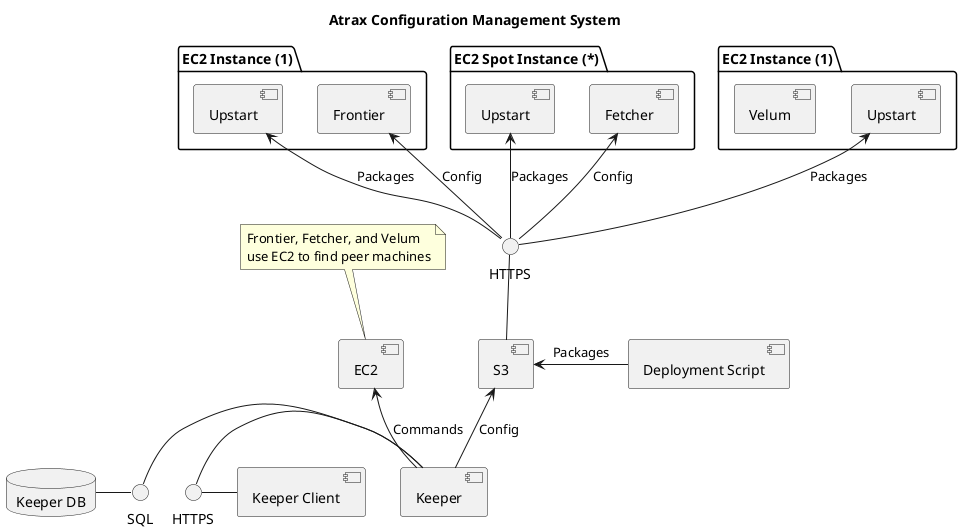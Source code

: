 @startuml
title Atrax Configuration Management System
skinparam componentStyle uml2

[Keeper Client] as KeeperClient
database "Keeper DB" as KeeperDB

() "HTTPS" as S3Https

package "EC2 Instance (1)" as frontier {
    [Upstart] as FrontierUpstart
    FrontierUpstart <-- S3Https : Packages
    [Frontier] <-- S3Https : Config
}

package "EC2 Spot Instance (*)" as fetcher {
    [Upstart] as FetcherUpstart
    FetcherUpstart <-- S3Https : Packages
    [Fetcher] <-- S3Https : Config
}

package "EC2 Instance (1)" as velum {
    [Upstart] as VelumUpstart
    [VelumUpstart] <-- S3Https : Packages
    [Velum]
}

S3Https -- [S3]

[Deployment Script] as DeployScript
[S3] <- [DeployScript]  : Packages

() "SQL" as KeeperDbSql
() "HTTPS" as KeeperHttps

[EC2] <-- [Keeper] : Commands
note top of EC2 : Frontier, Fetcher, and Velum \nuse EC2 to find peer machines
[S3] <-- [Keeper] : Config

KeeperDbSql - Keeper
KeeperDB - KeeperDbSql

KeeperHttps - Keeper
KeeperHttps - KeeperClient

newpage
skinparam componentStyle uml2
title Atrax Runtime System

note "Frontier, Fetcher, and Velum use\nSNS to notify admin of problems." as Note2

[Frontier]
[Fetcher]
database Redis as RedisDB
[Velum]
[Velum\nImporter] as VelumImporter
database "Velum DB" as VelumDB
database S3
database SimpleDB
[SQS]
[DNS Server] as DnsServer
cloud Web
[SQS]

() ZeroMQ as FrontierZMQ
() ZeroMQ as VelumZMQ
() Redis
() SMTP
() SQL as VelumDbSql
() HTTPS as SimpleDbHttps
() HTTPS as S3Https
() HTTPS as SqsHttps
() "HTTP(S)" as HTTP
() DNS

Velum - VelumZMQ
VelumZMQ - Fetcher

SimpleDB -- SimpleDbHttps
SimpleDbHttps -- Fetcher

SqsHttps - Frontier
SQS - SqsHttps
Fetcher -- SqsHttps

S3Https -- Fetcher
S3 -- S3Https

Fetcher - HTTP
HTTP - Web

Fetcher -- FrontierZMQ
FrontierZMQ -- Frontier

Fetcher -- Redis
Frontier - Redis
Redis - RedisDB

DnsServer -- DNS
DNS -- Fetcher


VelumDbSql - Velum
VelumDB -- VelumDbSql
VelumDbSql -- VelumImporter

VelumImporter -- SMTP

newpage
title Web Research System
skinparam componentStyle uml2

database SimpleDB
database S3
database ElasticSearch
database "Nereus DB" as NereusDB
[Nereus\nWeb Client] as WebClient

SimpleDB -- [Atrax]
SimpleDB -- [Mimeo]
SimpleDB -- [Cleaver]

[Atrax] -- S3
[Mimeo] -- S3
S3 -- [Cleaver]

ElasticSearch - [Nereus]
[Nereus] -- NereusDB
[Cleaver] - ElasticSearch

[Mimeo] - WebClient
[Nereus] - WebClient

@enduml
